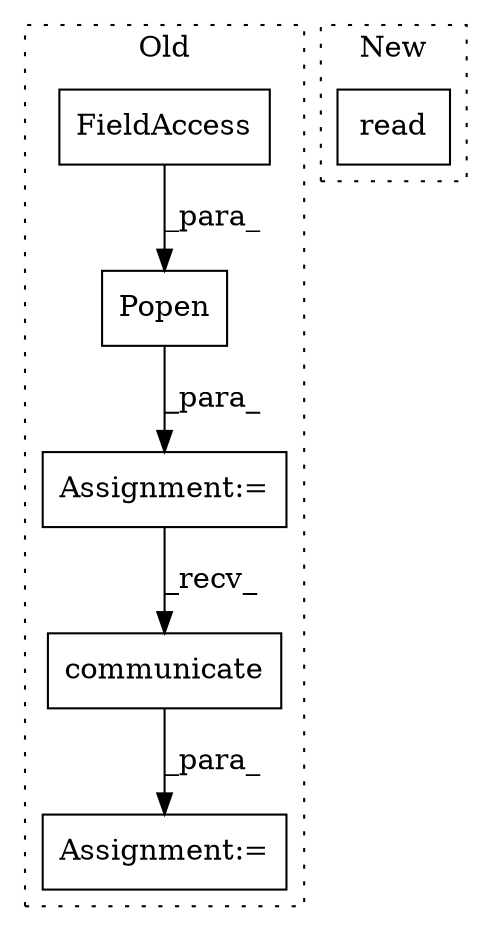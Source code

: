 digraph G {
subgraph cluster0 {
1 [label="communicate" a="32" s="3575" l="13" shape="box"];
3 [label="Assignment:=" a="7" s="3568" l="2" shape="box"];
4 [label="Popen" a="32" s="3489,3531" l="6,1" shape="box"];
5 [label="FieldAccess" a="22" s="3500" l="15" shape="box"];
6 [label="Assignment:=" a="7" s="3477" l="1" shape="box"];
label = "Old";
style="dotted";
}
subgraph cluster1 {
2 [label="read" a="32" s="3745" l="6" shape="box"];
label = "New";
style="dotted";
}
1 -> 3 [label="_para_"];
4 -> 6 [label="_para_"];
5 -> 4 [label="_para_"];
6 -> 1 [label="_recv_"];
}